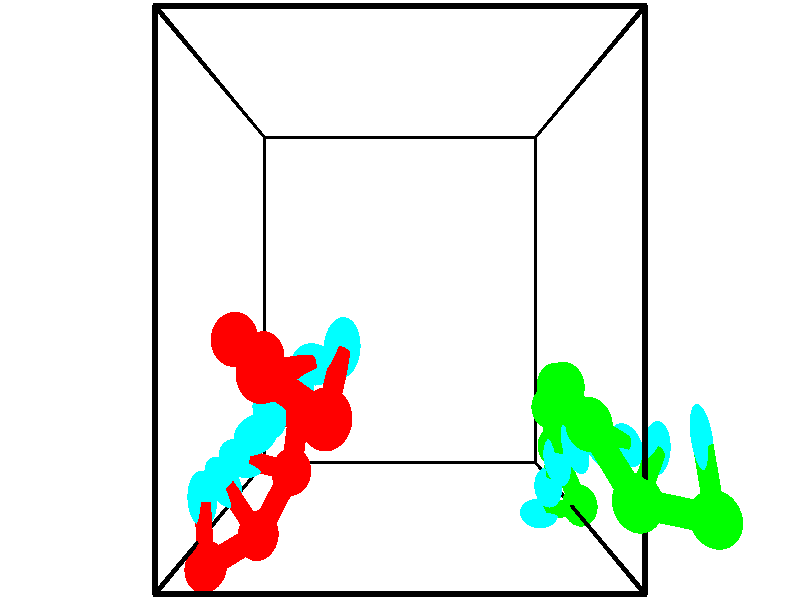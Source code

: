 // switches for output
#declare DRAW_BASES = 1; // possible values are 0, 1; only relevant for DNA ribbons
#declare DRAW_BASES_TYPE = 3; // possible values are 1, 2, 3; only relevant for DNA ribbons
#declare DRAW_FOG = 0; // set to 1 to enable fog

#include "colors.inc"

#include "transforms.inc"
background { rgb <1, 1, 1>}

#default {
   normal{
       ripples 0.25
       frequency 0.20
       turbulence 0.2
       lambda 5
   }
	finish {
		phong 0.1
		phong_size 40.
	}
}

// original window dimensions: 1024x640


// camera settings

camera {
	sky <-0, 1, 0>
	up <-0, 1, 0>
	right 1.6 * <1, 0, 0>
	location <2.5, 2.5, 11.1562>
	look_at <2.5, 2.5, 2.5>
	direction <0, 0, -8.6562>
	angle 67.0682
}


# declare cpy_camera_pos = <2.5, 2.5, 11.1562>;
# if (DRAW_FOG = 1)
fog {
	fog_type 2
	up vnormalize(cpy_camera_pos)
	color rgbt<1,1,1,0.3>
	distance 1e-5
	fog_alt 3e-3
	fog_offset 4
}
# end


// LIGHTS

# declare lum = 6;
global_settings {
	ambient_light rgb lum * <0.05, 0.05, 0.05>
	max_trace_level 15
}# declare cpy_direct_light_amount = 0.25;
light_source
{	1000 * <-1, -1, 1>,
	rgb lum * cpy_direct_light_amount
	parallel
}

light_source
{	1000 * <1, 1, -1>,
	rgb lum * cpy_direct_light_amount
	parallel
}

// strand 0

// nucleotide -1

// particle -1
sphere {
	<1.796091, 1.555968, 5.419245> 0.250000
	pigment { color rgbt <1,0,0,0> }
	no_shadow
}
cylinder {
	<1.862549, 1.866753, 5.176353>,  <1.902424, 2.053223, 5.030618>, 0.100000
	pigment { color rgbt <1,0,0,0> }
	no_shadow
}
cylinder {
	<1.862549, 1.866753, 5.176353>,  <1.796091, 1.555968, 5.419245>, 0.100000
	pigment { color rgbt <1,0,0,0> }
	no_shadow
}

// particle -1
sphere {
	<1.862549, 1.866753, 5.176353> 0.100000
	pigment { color rgbt <1,0,0,0> }
	no_shadow
}
sphere {
	0, 1
	scale<0.080000,0.200000,0.300000>
	matrix <-0.539351, -0.443916, -0.715570,
		-0.825528, 0.446398, 0.345300,
		0.166145, 0.776961, -0.607230,
		1.912392, 2.099841, 4.994184>
	pigment { color rgbt <0,1,1,0> }
	no_shadow
}
cylinder {
	<1.148215, 1.902345, 5.242144>,  <1.796091, 1.555968, 5.419245>, 0.130000
	pigment { color rgbt <1,0,0,0> }
	no_shadow
}

// nucleotide -1

// particle -1
sphere {
	<1.148215, 1.902345, 5.242144> 0.250000
	pigment { color rgbt <1,0,0,0> }
	no_shadow
}
cylinder {
	<1.395390, 1.917000, 4.927994>,  <1.543694, 1.925793, 4.739504>, 0.100000
	pigment { color rgbt <1,0,0,0> }
	no_shadow
}
cylinder {
	<1.395390, 1.917000, 4.927994>,  <1.148215, 1.902345, 5.242144>, 0.100000
	pigment { color rgbt <1,0,0,0> }
	no_shadow
}

// particle -1
sphere {
	<1.395390, 1.917000, 4.927994> 0.100000
	pigment { color rgbt <1,0,0,0> }
	no_shadow
}
sphere {
	0, 1
	scale<0.080000,0.200000,0.300000>
	matrix <-0.692632, -0.447318, -0.565833,
		-0.372043, 0.893624, -0.251038,
		0.617936, 0.036637, -0.785374,
		1.580770, 1.927991, 4.692381>
	pigment { color rgbt <0,1,1,0> }
	no_shadow
}
cylinder {
	<0.696389, 2.141899, 4.571070>,  <1.148215, 1.902345, 5.242144>, 0.130000
	pigment { color rgbt <1,0,0,0> }
	no_shadow
}

// nucleotide -1

// particle -1
sphere {
	<0.696389, 2.141899, 4.571070> 0.250000
	pigment { color rgbt <1,0,0,0> }
	no_shadow
}
cylinder {
	<1.028130, 1.931885, 4.494637>,  <1.227174, 1.805876, 4.448777>, 0.100000
	pigment { color rgbt <1,0,0,0> }
	no_shadow
}
cylinder {
	<1.028130, 1.931885, 4.494637>,  <0.696389, 2.141899, 4.571070>, 0.100000
	pigment { color rgbt <1,0,0,0> }
	no_shadow
}

// particle -1
sphere {
	<1.028130, 1.931885, 4.494637> 0.100000
	pigment { color rgbt <1,0,0,0> }
	no_shadow
}
sphere {
	0, 1
	scale<0.080000,0.200000,0.300000>
	matrix <-0.517755, -0.593644, -0.616050,
		0.210014, 0.609856, -0.764179,
		0.829352, -0.525036, -0.191083,
		1.276935, 1.774374, 4.437312>
	pigment { color rgbt <0,1,1,0> }
	no_shadow
}
cylinder {
	<0.836082, 1.934190, 3.814713>,  <0.696389, 2.141899, 4.571070>, 0.130000
	pigment { color rgbt <1,0,0,0> }
	no_shadow
}

// nucleotide -1

// particle -1
sphere {
	<0.836082, 1.934190, 3.814713> 0.250000
	pigment { color rgbt <1,0,0,0> }
	no_shadow
}
cylinder {
	<0.937710, 1.651932, 4.079292>,  <0.998686, 1.482577, 4.238039>, 0.100000
	pigment { color rgbt <1,0,0,0> }
	no_shadow
}
cylinder {
	<0.937710, 1.651932, 4.079292>,  <0.836082, 1.934190, 3.814713>, 0.100000
	pigment { color rgbt <1,0,0,0> }
	no_shadow
}

// particle -1
sphere {
	<0.937710, 1.651932, 4.079292> 0.100000
	pigment { color rgbt <1,0,0,0> }
	no_shadow
}
sphere {
	0, 1
	scale<0.080000,0.200000,0.300000>
	matrix <-0.503435, -0.680425, -0.532517,
		0.825834, -0.197700, -0.528122,
		0.254069, -0.705646, 0.661447,
		1.013930, 1.440238, 4.277727>
	pigment { color rgbt <0,1,1,0> }
	no_shadow
}
cylinder {
	<1.230648, 1.364293, 3.535069>,  <0.836082, 1.934190, 3.814713>, 0.130000
	pigment { color rgbt <1,0,0,0> }
	no_shadow
}

// nucleotide -1

// particle -1
sphere {
	<1.230648, 1.364293, 3.535069> 0.250000
	pigment { color rgbt <1,0,0,0> }
	no_shadow
}
cylinder {
	<0.991611, 1.262581, 3.839233>,  <0.848189, 1.201554, 4.021732>, 0.100000
	pigment { color rgbt <1,0,0,0> }
	no_shadow
}
cylinder {
	<0.991611, 1.262581, 3.839233>,  <1.230648, 1.364293, 3.535069>, 0.100000
	pigment { color rgbt <1,0,0,0> }
	no_shadow
}

// particle -1
sphere {
	<0.991611, 1.262581, 3.839233> 0.100000
	pigment { color rgbt <1,0,0,0> }
	no_shadow
}
sphere {
	0, 1
	scale<0.080000,0.200000,0.300000>
	matrix <-0.537020, -0.577306, -0.615083,
		0.595394, -0.775925, 0.208440,
		-0.597592, -0.254280, 0.760411,
		0.812334, 1.186297, 4.067357>
	pigment { color rgbt <0,1,1,0> }
	no_shadow
}
cylinder {
	<1.108772, 0.666145, 3.421811>,  <1.230648, 1.364293, 3.535069>, 0.130000
	pigment { color rgbt <1,0,0,0> }
	no_shadow
}

// nucleotide -1

// particle -1
sphere {
	<1.108772, 0.666145, 3.421811> 0.250000
	pigment { color rgbt <1,0,0,0> }
	no_shadow
}
cylinder {
	<0.806629, 0.797852, 3.648445>,  <0.625343, 0.876876, 3.784425>, 0.100000
	pigment { color rgbt <1,0,0,0> }
	no_shadow
}
cylinder {
	<0.806629, 0.797852, 3.648445>,  <1.108772, 0.666145, 3.421811>, 0.100000
	pigment { color rgbt <1,0,0,0> }
	no_shadow
}

// particle -1
sphere {
	<0.806629, 0.797852, 3.648445> 0.100000
	pigment { color rgbt <1,0,0,0> }
	no_shadow
}
sphere {
	0, 1
	scale<0.080000,0.200000,0.300000>
	matrix <-0.652112, -0.463032, -0.600293,
		0.064690, -0.822913, 0.564473,
		-0.755358, 0.329267, 0.566585,
		0.580022, 0.896632, 3.818420>
	pigment { color rgbt <0,1,1,0> }
	no_shadow
}
cylinder {
	<0.733321, 0.056682, 3.638946>,  <1.108772, 0.666145, 3.421811>, 0.130000
	pigment { color rgbt <1,0,0,0> }
	no_shadow
}

// nucleotide -1

// particle -1
sphere {
	<0.733321, 0.056682, 3.638946> 0.250000
	pigment { color rgbt <1,0,0,0> }
	no_shadow
}
cylinder {
	<0.491306, 0.374947, 3.650642>,  <0.346098, 0.565905, 3.657660>, 0.100000
	pigment { color rgbt <1,0,0,0> }
	no_shadow
}
cylinder {
	<0.491306, 0.374947, 3.650642>,  <0.733321, 0.056682, 3.638946>, 0.100000
	pigment { color rgbt <1,0,0,0> }
	no_shadow
}

// particle -1
sphere {
	<0.491306, 0.374947, 3.650642> 0.100000
	pigment { color rgbt <1,0,0,0> }
	no_shadow
}
sphere {
	0, 1
	scale<0.080000,0.200000,0.300000>
	matrix <-0.628898, -0.455057, -0.630405,
		-0.488286, -0.399802, 0.775716,
		-0.605032, 0.795664, 0.029237,
		0.309795, 0.613645, 3.659415>
	pigment { color rgbt <0,1,1,0> }
	no_shadow
}
cylinder {
	<0.121678, -0.227734, 3.754987>,  <0.733321, 0.056682, 3.638946>, 0.130000
	pigment { color rgbt <1,0,0,0> }
	no_shadow
}

// nucleotide -1

// particle -1
sphere {
	<0.121678, -0.227734, 3.754987> 0.250000
	pigment { color rgbt <1,0,0,0> }
	no_shadow
}
cylinder {
	<0.040440, 0.124092, 3.582886>,  <-0.008304, 0.335188, 3.479625>, 0.100000
	pigment { color rgbt <1,0,0,0> }
	no_shadow
}
cylinder {
	<0.040440, 0.124092, 3.582886>,  <0.121678, -0.227734, 3.754987>, 0.100000
	pigment { color rgbt <1,0,0,0> }
	no_shadow
}

// particle -1
sphere {
	<0.040440, 0.124092, 3.582886> 0.100000
	pigment { color rgbt <1,0,0,0> }
	no_shadow
}
sphere {
	0, 1
	scale<0.080000,0.200000,0.300000>
	matrix <-0.690305, -0.440254, -0.574156,
		-0.694429, 0.180397, 0.696582,
		-0.203096, 0.879564, -0.430254,
		-0.020489, 0.387961, 3.453809>
	pigment { color rgbt <0,1,1,0> }
	no_shadow
}
// strand 1

// nucleotide -1

// particle -1
sphere {
	<5.161524, -0.033963, 2.221455> 0.250000
	pigment { color rgbt <0,1,0,0> }
	no_shadow
}
cylinder {
	<4.785835, -0.048775, 2.357979>,  <4.560422, -0.057662, 2.439893>, 0.100000
	pigment { color rgbt <0,1,0,0> }
	no_shadow
}
cylinder {
	<4.785835, -0.048775, 2.357979>,  <5.161524, -0.033963, 2.221455>, 0.100000
	pigment { color rgbt <0,1,0,0> }
	no_shadow
}

// particle -1
sphere {
	<4.785835, -0.048775, 2.357979> 0.100000
	pigment { color rgbt <0,1,0,0> }
	no_shadow
}
sphere {
	0, 1
	scale<0.080000,0.200000,0.300000>
	matrix <0.178708, 0.796124, 0.578144,
		-0.293133, 0.604000, -0.741119,
		-0.939221, -0.037029, 0.341310,
		4.504069, -0.059883, 2.460372>
	pigment { color rgbt <0,1,1,0> }
	no_shadow
}
cylinder {
	<4.841203, 0.648002, 2.011884>,  <5.161524, -0.033963, 2.221455>, 0.130000
	pigment { color rgbt <0,1,0,0> }
	no_shadow
}

// nucleotide -1

// particle -1
sphere {
	<4.841203, 0.648002, 2.011884> 0.250000
	pigment { color rgbt <0,1,0,0> }
	no_shadow
}
cylinder {
	<4.709166, 0.438354, 2.325912>,  <4.629943, 0.312566, 2.514330>, 0.100000
	pigment { color rgbt <0,1,0,0> }
	no_shadow
}
cylinder {
	<4.709166, 0.438354, 2.325912>,  <4.841203, 0.648002, 2.011884>, 0.100000
	pigment { color rgbt <0,1,0,0> }
	no_shadow
}

// particle -1
sphere {
	<4.709166, 0.438354, 2.325912> 0.100000
	pigment { color rgbt <0,1,0,0> }
	no_shadow
}
sphere {
	0, 1
	scale<0.080000,0.200000,0.300000>
	matrix <0.215958, 0.767699, 0.603324,
		-0.918913, 0.368696, -0.140225,
		-0.330094, -0.524120, 0.785071,
		4.610137, 0.281119, 2.561434>
	pigment { color rgbt <0,1,1,0> }
	no_shadow
}
cylinder {
	<4.634638, 1.216977, 2.527158>,  <4.841203, 0.648002, 2.011884>, 0.130000
	pigment { color rgbt <0,1,0,0> }
	no_shadow
}

// nucleotide -1

// particle -1
sphere {
	<4.634638, 1.216977, 2.527158> 0.250000
	pigment { color rgbt <0,1,0,0> }
	no_shadow
}
cylinder {
	<4.630908, 0.908379, 2.781624>,  <4.628670, 0.723219, 2.934304>, 0.100000
	pigment { color rgbt <0,1,0,0> }
	no_shadow
}
cylinder {
	<4.630908, 0.908379, 2.781624>,  <4.634638, 1.216977, 2.527158>, 0.100000
	pigment { color rgbt <0,1,0,0> }
	no_shadow
}

// particle -1
sphere {
	<4.630908, 0.908379, 2.781624> 0.100000
	pigment { color rgbt <0,1,0,0> }
	no_shadow
}
sphere {
	0, 1
	scale<0.080000,0.200000,0.300000>
	matrix <0.341717, 0.595434, 0.727109,
		-0.939757, 0.224168, 0.258081,
		-0.009325, -0.771497, 0.636165,
		4.628110, 0.676930, 2.972473>
	pigment { color rgbt <0,1,1,0> }
	no_shadow
}
cylinder {
	<4.583332, 1.551150, 3.096406>,  <4.634638, 1.216977, 2.527158>, 0.130000
	pigment { color rgbt <0,1,0,0> }
	no_shadow
}

// nucleotide -1

// particle -1
sphere {
	<4.583332, 1.551150, 3.096406> 0.250000
	pigment { color rgbt <0,1,0,0> }
	no_shadow
}
cylinder {
	<4.692927, 1.186180, 3.218002>,  <4.758685, 0.967198, 3.290961>, 0.100000
	pigment { color rgbt <0,1,0,0> }
	no_shadow
}
cylinder {
	<4.692927, 1.186180, 3.218002>,  <4.583332, 1.551150, 3.096406>, 0.100000
	pigment { color rgbt <0,1,0,0> }
	no_shadow
}

// particle -1
sphere {
	<4.692927, 1.186180, 3.218002> 0.100000
	pigment { color rgbt <0,1,0,0> }
	no_shadow
}
sphere {
	0, 1
	scale<0.080000,0.200000,0.300000>
	matrix <0.446770, 0.400666, 0.799915,
		-0.851661, -0.083353, 0.517422,
		0.273989, -0.912425, 0.303992,
		4.775124, 0.912453, 3.309200>
	pigment { color rgbt <0,1,1,0> }
	no_shadow
}
cylinder {
	<4.499788, 1.619772, 3.767435>,  <4.583332, 1.551150, 3.096406>, 0.130000
	pigment { color rgbt <0,1,0,0> }
	no_shadow
}

// nucleotide -1

// particle -1
sphere {
	<4.499788, 1.619772, 3.767435> 0.250000
	pigment { color rgbt <0,1,0,0> }
	no_shadow
}
cylinder {
	<4.737708, 1.299026, 3.744705>,  <4.880460, 1.106579, 3.731067>, 0.100000
	pigment { color rgbt <0,1,0,0> }
	no_shadow
}
cylinder {
	<4.737708, 1.299026, 3.744705>,  <4.499788, 1.619772, 3.767435>, 0.100000
	pigment { color rgbt <0,1,0,0> }
	no_shadow
}

// particle -1
sphere {
	<4.737708, 1.299026, 3.744705> 0.100000
	pigment { color rgbt <0,1,0,0> }
	no_shadow
}
sphere {
	0, 1
	scale<0.080000,0.200000,0.300000>
	matrix <0.518723, 0.328849, 0.789167,
		-0.614117, -0.498872, 0.611544,
		0.594799, -0.801864, -0.056825,
		4.916148, 1.058467, 3.727658>
	pigment { color rgbt <0,1,1,0> }
	no_shadow
}
cylinder {
	<4.589459, 1.354005, 4.475749>,  <4.499788, 1.619772, 3.767435>, 0.130000
	pigment { color rgbt <0,1,0,0> }
	no_shadow
}

// nucleotide -1

// particle -1
sphere {
	<4.589459, 1.354005, 4.475749> 0.250000
	pigment { color rgbt <0,1,0,0> }
	no_shadow
}
cylinder {
	<4.904116, 1.204376, 4.279274>,  <5.092910, 1.114599, 4.161389>, 0.100000
	pigment { color rgbt <0,1,0,0> }
	no_shadow
}
cylinder {
	<4.904116, 1.204376, 4.279274>,  <4.589459, 1.354005, 4.475749>, 0.100000
	pigment { color rgbt <0,1,0,0> }
	no_shadow
}

// particle -1
sphere {
	<4.904116, 1.204376, 4.279274> 0.100000
	pigment { color rgbt <0,1,0,0> }
	no_shadow
}
sphere {
	0, 1
	scale<0.080000,0.200000,0.300000>
	matrix <0.590531, 0.223672, 0.775400,
		-0.180191, -0.900023, 0.396850,
		0.786642, -0.374072, -0.491187,
		5.140108, 1.092155, 4.131918>
	pigment { color rgbt <0,1,1,0> }
	no_shadow
}
cylinder {
	<4.950730, 0.754013, 4.928395>,  <4.589459, 1.354005, 4.475749>, 0.130000
	pigment { color rgbt <0,1,0,0> }
	no_shadow
}

// nucleotide -1

// particle -1
sphere {
	<4.950730, 0.754013, 4.928395> 0.250000
	pigment { color rgbt <0,1,0,0> }
	no_shadow
}
cylinder {
	<5.171971, 0.973572, 4.677704>,  <5.304716, 1.105307, 4.527289>, 0.100000
	pigment { color rgbt <0,1,0,0> }
	no_shadow
}
cylinder {
	<5.171971, 0.973572, 4.677704>,  <4.950730, 0.754013, 4.928395>, 0.100000
	pigment { color rgbt <0,1,0,0> }
	no_shadow
}

// particle -1
sphere {
	<5.171971, 0.973572, 4.677704> 0.100000
	pigment { color rgbt <0,1,0,0> }
	no_shadow
}
sphere {
	0, 1
	scale<0.080000,0.200000,0.300000>
	matrix <0.584990, 0.279742, 0.761270,
		0.593181, -0.787690, -0.166374,
		0.553103, 0.548898, -0.626728,
		5.337902, 1.138241, 4.489686>
	pigment { color rgbt <0,1,1,0> }
	no_shadow
}
cylinder {
	<5.785069, 0.596909, 4.871947>,  <4.950730, 0.754013, 4.928395>, 0.130000
	pigment { color rgbt <0,1,0,0> }
	no_shadow
}

// nucleotide -1

// particle -1
sphere {
	<5.785069, 0.596909, 4.871947> 0.250000
	pigment { color rgbt <0,1,0,0> }
	no_shadow
}
cylinder {
	<5.729042, 0.989731, 4.821434>,  <5.695426, 1.225424, 4.791126>, 0.100000
	pigment { color rgbt <0,1,0,0> }
	no_shadow
}
cylinder {
	<5.729042, 0.989731, 4.821434>,  <5.785069, 0.596909, 4.871947>, 0.100000
	pigment { color rgbt <0,1,0,0> }
	no_shadow
}

// particle -1
sphere {
	<5.729042, 0.989731, 4.821434> 0.100000
	pigment { color rgbt <0,1,0,0> }
	no_shadow
}
sphere {
	0, 1
	scale<0.080000,0.200000,0.300000>
	matrix <0.670888, 0.187931, 0.717350,
		0.728210, 0.015756, -0.685173,
		-0.140068, 0.982056, -0.126283,
		5.687022, 1.284348, 4.783549>
	pigment { color rgbt <0,1,1,0> }
	no_shadow
}
// box output
cylinder {
	<0.000000, 0.000000, 0.000000>,  <5.000000, 0.000000, 0.000000>, 0.025000
	pigment { color rgbt <0,0,0,0> }
	no_shadow
}
cylinder {
	<0.000000, 0.000000, 0.000000>,  <0.000000, 5.000000, 0.000000>, 0.025000
	pigment { color rgbt <0,0,0,0> }
	no_shadow
}
cylinder {
	<0.000000, 0.000000, 0.000000>,  <0.000000, 0.000000, 5.000000>, 0.025000
	pigment { color rgbt <0,0,0,0> }
	no_shadow
}
cylinder {
	<5.000000, 5.000000, 5.000000>,  <0.000000, 5.000000, 5.000000>, 0.025000
	pigment { color rgbt <0,0,0,0> }
	no_shadow
}
cylinder {
	<5.000000, 5.000000, 5.000000>,  <5.000000, 0.000000, 5.000000>, 0.025000
	pigment { color rgbt <0,0,0,0> }
	no_shadow
}
cylinder {
	<5.000000, 5.000000, 5.000000>,  <5.000000, 5.000000, 0.000000>, 0.025000
	pigment { color rgbt <0,0,0,0> }
	no_shadow
}
cylinder {
	<0.000000, 0.000000, 5.000000>,  <0.000000, 5.000000, 5.000000>, 0.025000
	pigment { color rgbt <0,0,0,0> }
	no_shadow
}
cylinder {
	<0.000000, 0.000000, 5.000000>,  <5.000000, 0.000000, 5.000000>, 0.025000
	pigment { color rgbt <0,0,0,0> }
	no_shadow
}
cylinder {
	<5.000000, 5.000000, 0.000000>,  <0.000000, 5.000000, 0.000000>, 0.025000
	pigment { color rgbt <0,0,0,0> }
	no_shadow
}
cylinder {
	<5.000000, 5.000000, 0.000000>,  <5.000000, 0.000000, 0.000000>, 0.025000
	pigment { color rgbt <0,0,0,0> }
	no_shadow
}
cylinder {
	<5.000000, 0.000000, 5.000000>,  <5.000000, 0.000000, 0.000000>, 0.025000
	pigment { color rgbt <0,0,0,0> }
	no_shadow
}
cylinder {
	<0.000000, 5.000000, 0.000000>,  <0.000000, 5.000000, 5.000000>, 0.025000
	pigment { color rgbt <0,0,0,0> }
	no_shadow
}
// end of box output
